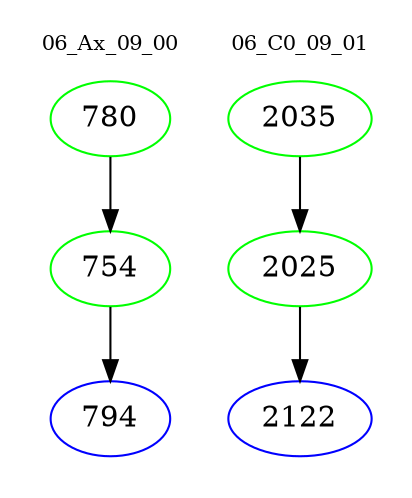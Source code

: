 digraph{
subgraph cluster_0 {
color = white
label = "06_Ax_09_00";
fontsize=10;
T0_780 [label="780", color="green"]
T0_780 -> T0_754 [color="black"]
T0_754 [label="754", color="green"]
T0_754 -> T0_794 [color="black"]
T0_794 [label="794", color="blue"]
}
subgraph cluster_1 {
color = white
label = "06_C0_09_01";
fontsize=10;
T1_2035 [label="2035", color="green"]
T1_2035 -> T1_2025 [color="black"]
T1_2025 [label="2025", color="green"]
T1_2025 -> T1_2122 [color="black"]
T1_2122 [label="2122", color="blue"]
}
}
